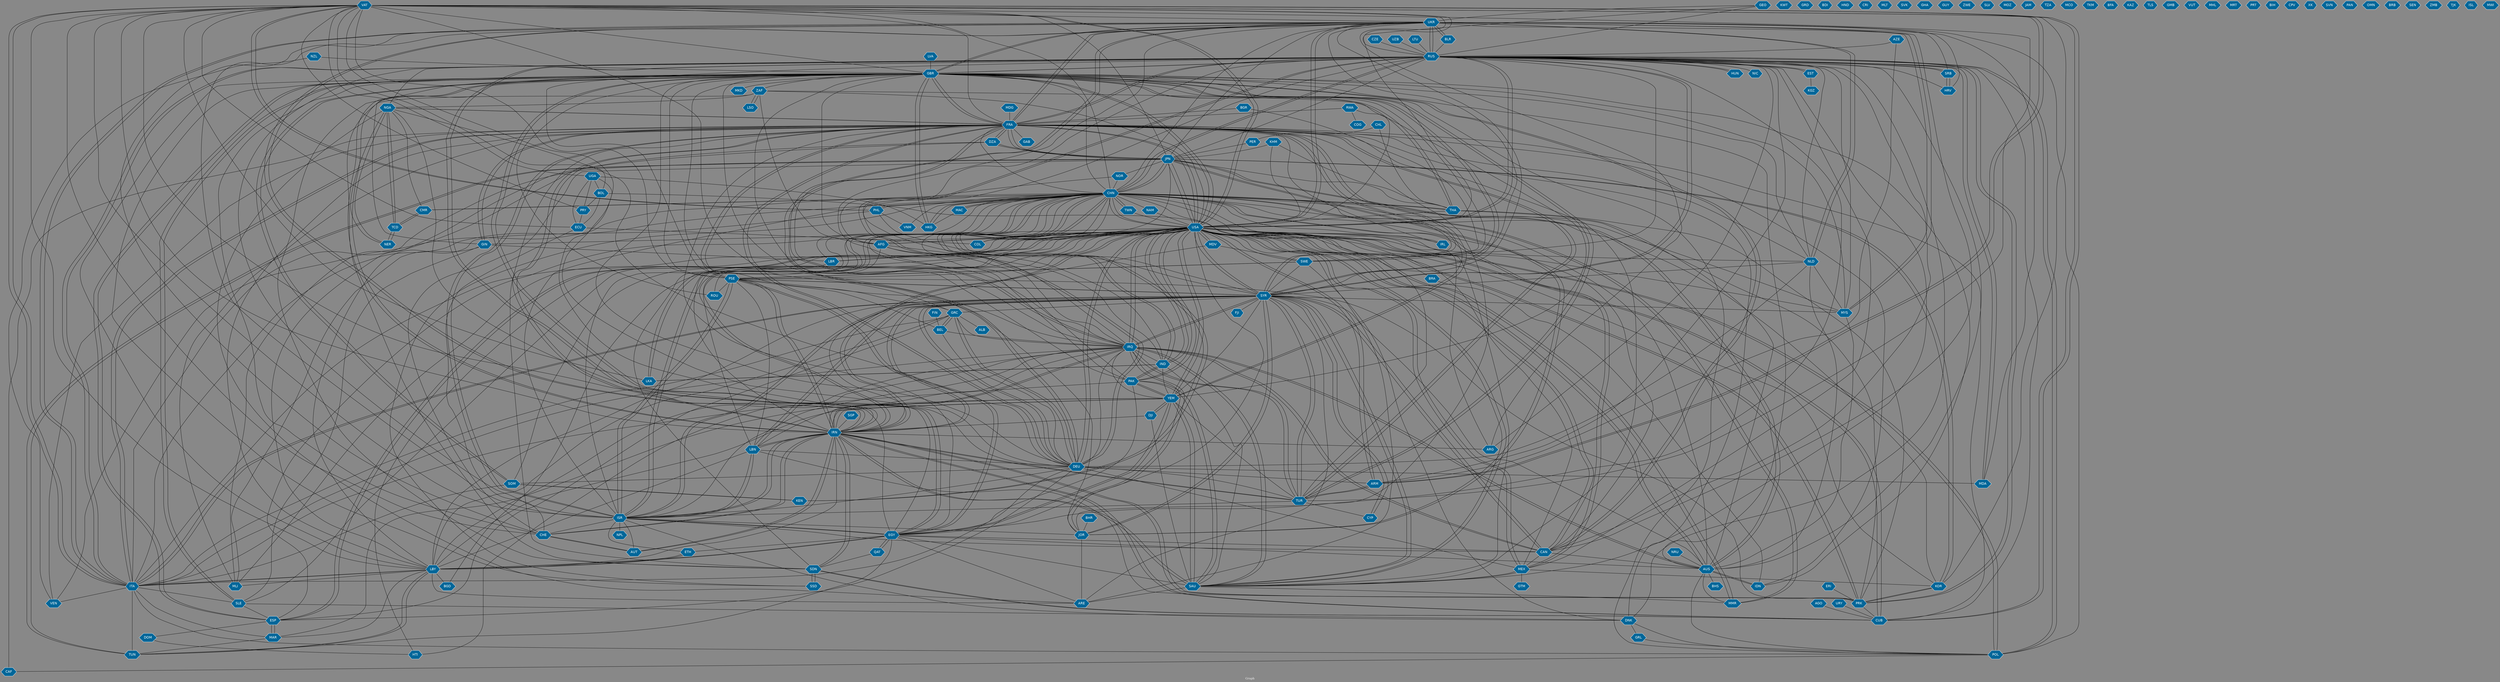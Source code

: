 // Countries together in item graph
graph {
	graph [bgcolor="#888888" fontcolor=white fontsize=12 label="Graph" outputorder=edgesfirst overlap=prism]
	node [color=white fillcolor="#006699" fontcolor=white fontname=Helvetica shape=hexagon style=filled]
	edge [arrowhead=open color=black fontcolor=white fontname=Courier fontsize=12]
		VAT [label=VAT]
		UKR [label=UKR]
		RUS [label=RUS]
		SLE [label=SLE]
		GBR [label=GBR]
		NGA [label=NGA]
		USA [label=USA]
		SYR [label=SYR]
		ITA [label=ITA]
		AUT [label=AUT]
		FRA [label=FRA]
		CZE [label=CZE]
		LBY [label=LBY]
		VEN [label=VEN]
		DEU [label=DEU]
		AFG [label=AFG]
		GIN [label=GIN]
		LBR [label=LBR]
		PSE [label=PSE]
		ISR [label=ISR]
		CUB [label=CUB]
		POL [label=POL]
		NPL [label=NPL]
		SRB [label=SRB]
		HRV [label=HRV]
		CAN [label=CAN]
		EGY [label=EGY]
		BRA [label=BRA]
		IRN [label=IRN]
		CHN [label=CHN]
		TUR [label=TUR]
		SAU [label=SAU]
		IRQ [label=IRQ]
		MYS [label=MYS]
		KWT [label=KWT]
		CHL [label=CHL]
		IDN [label=IDN]
		JPN [label=JPN]
		TUN [label=TUN]
		DNK [label=DNK]
		MEX [label=MEX]
		LKA [label=LKA]
		GEO [label=GEO]
		YEM [label=YEM]
		AUS [label=AUS]
		BHS [label=BHS]
		PRK [label=PRK]
		GRD [label=GRD]
		AGO [label=AGO]
		BDI [label=BDI]
		ARG [label=ARG]
		MAC [label=MAC]
		HKG [label=HKG]
		TCD [label=TCD]
		NER [label=NER]
		PAK [label=PAK]
		CAF [label=CAF]
		THA [label=THA]
		ECU [label=ECU]
		SOM [label=SOM]
		SWE [label=SWE]
		NLD [label=NLD]
		LBN [label=LBN]
		CMR [label=CMR]
		ESP [label=ESP]
		HND [label=HND]
		BGD [label=BGD]
		PER [label=PER]
		BEL [label=BEL]
		KOR [label=KOR]
		JOR [label=JOR]
		CRI [label=CRI]
		MDA [label=MDA]
		HUN [label=HUN]
		NZL [label=NZL]
		SSD [label=SSD]
		SDN [label=SDN]
		DZA [label=DZA]
		IND [label=IND]
		FJI [label=FJI]
		KHM [label=KHM]
		MLT [label=MLT]
		SVK [label=SVK]
		KEN [label=KEN]
		GRC [label=GRC]
		BOL [label=BOL]
		MAR [label=MAR]
		TWN [label=TWN]
		QAT [label=QAT]
		MMR [label=MMR]
		ALB [label=ALB]
		RWA [label=RWA]
		COG [label=COG]
		ARM [label=ARM]
		CHE [label=CHE]
		COL [label=COL]
		GHA [label=GHA]
		URY [label=URY]
		ZAF [label=ZAF]
		GUY [label=GUY]
		HTI [label=HTI]
		PHL [label=PHL]
		IRL [label=IRL]
		ZWE [label=ZWE]
		SLV [label=SLV]
		MOZ [label=MOZ]
		AZE [label=AZE]
		MLI [label=MLI]
		MDV [label=MDV]
		LVA [label=LVA]
		JAM [label=JAM]
		TZA [label=TZA]
		NOR [label=NOR]
		UZB [label=UZB]
		MCO [label=MCO]
		TKM [label=TKM]
		BFA [label=BFA]
		VNM [label=VNM]
		ARE [label=ARE]
		FIN [label=FIN]
		NIC [label=NIC]
		GRL [label=GRL]
		NAM [label=NAM]
		CYP [label=CYP]
		KAZ [label=KAZ]
		ETH [label=ETH]
		MKD [label=MKD]
		TLS [label=TLS]
		GMB [label=GMB]
		BLR [label=BLR]
		VUT [label=VUT]
		MHL [label=MHL]
		UGA [label=UGA]
		MRT [label=MRT]
		DOM [label=DOM]
		LSO [label=LSO]
		PRT [label=PRT]
		BGR [label=BGR]
		BIH [label=BIH]
		CPV [label=CPV]
		XK [label=XK]
		BHR [label=BHR]
		EST [label=EST]
		SVN [label=SVN]
		LTU [label=LTU]
		SGP [label=SGP]
		NRU [label=NRU]
		GTM [label=GTM]
		PAN [label=PAN]
		OMN [label=OMN]
		PRY [label=PRY]
		ERI [label=ERI]
		BRB [label=BRB]
		ROU [label=ROU]
		SEN [label=SEN]
		ZMB [label=ZMB]
		GAB [label=GAB]
		TJK [label=TJK]
		KGZ [label=KGZ]
		ISL [label=ISL]
		DJI [label=DJI]
		MDG [label=MDG]
		MWI [label=MWI]
			TUN -- EGY [weight=1]
			LKA -- IND [weight=1]
			HKG -- GBR [weight=5]
			YEM -- DJI [weight=1]
			USA -- VAT [weight=2]
			GRC -- IRQ [weight=1]
			TCD -- NGA [weight=5]
			FRA -- IRN [weight=1]
			CHN -- IRQ [weight=2]
			AFG -- RUS [weight=1]
			THA -- USA [weight=1]
			CAN -- GBR [weight=1]
			POL -- GBR [weight=1]
			COL -- CHN [weight=1]
			MAR -- ESP [weight=2]
			FRA -- NLD [weight=1]
			CHN -- MEX [weight=1]
			GBR -- GIN [weight=1]
			AUS -- JPN [weight=3]
			IND -- CHN [weight=4]
			PSE -- ROU [weight=1]
			IRN -- LBY [weight=1]
			BOL -- ECU [weight=1]
			FRA -- YEM [weight=3]
			USA -- YEM [weight=1]
			ETH -- LBY [weight=1]
			POL -- CAF [weight=1]
			IRQ -- FRA [weight=6]
			NLD -- MYS [weight=3]
			IRN -- CUB [weight=2]
			USA -- UKR [weight=9]
			IDN -- GBR [weight=1]
			YEM -- FRA [weight=4]
			ROU -- USA [weight=1]
			KOR -- PRK [weight=1]
			KOR -- USA [weight=1]
			RUS -- MDA [weight=1]
			EGY -- PSE [weight=4]
			USA -- BRA [weight=1]
			EGY -- YEM [weight=1]
			IRN -- ARG [weight=1]
			FRA -- LBY [weight=1]
			CHN -- IND [weight=1]
			TUN -- LBY [weight=2]
			KOR -- VAT [weight=1]
			KHM -- USA [weight=2]
			USA -- SYR [weight=5]
			NLD -- UKR [weight=1]
			IRN -- AUT [weight=1]
			RWA -- FRA [weight=1]
			PSE -- EGY [weight=3]
			TUN -- ITA [weight=4]
			IDN -- FRA [weight=1]
			LBN -- SYR [weight=5]
			ZAF -- LSO [weight=1]
			RUS -- SRB [weight=2]
			RUS -- PRK [weight=2]
			TUR -- GBR [weight=1]
			CHN -- FRA [weight=1]
			TUR -- IRQ [weight=3]
			CUB -- VAT [weight=2]
			PRK -- LBN [weight=1]
			MAR -- TUN [weight=1]
			THA -- PRK [weight=1]
			IRL -- FRA [weight=1]
			LKA -- VAT [weight=1]
			GBR -- ESP [weight=4]
			SAU -- IRN [weight=3]
			FRA -- DEU [weight=3]
			LBY -- ITA [weight=2]
			TUR -- ARM [weight=4]
			YEM -- SAU [weight=23]
			IRN -- VAT [weight=1]
			YEM -- TUR [weight=1]
			IRN -- RUS [weight=3]
			USA -- ZAF [weight=1]
			ECU -- COL [weight=1]
			THA -- AUS [weight=1]
			CAN -- AUS [weight=2]
			SDN -- GBR [weight=1]
			GBR -- SWE [weight=3]
			SWE -- USA [weight=1]
			TUN -- JPN [weight=4]
			ITA -- POL [weight=1]
			NLD -- AUS [weight=1]
			FRA -- SYR [weight=4]
			MEX -- USA [weight=3]
			VAT -- CHN [weight=1]
			SOM -- USA [weight=1]
			USA -- FRA [weight=6]
			FRA -- RUS [weight=5]
			SYR -- DEU [weight=2]
			USA -- ESP [weight=3]
			HTI -- IRQ [weight=1]
			SYR -- PSE [weight=1]
			POL -- RUS [weight=5]
			ISR -- AUT [weight=1]
			AUS -- BHS [weight=1]
			GBR -- USA [weight=6]
			GBR -- ZAF [weight=2]
			GIN -- LBR [weight=1]
			ZAF -- AFG [weight=1]
			LBR -- CHN [weight=1]
			UKR -- HRV [weight=1]
			USA -- ISR [weight=7]
			SYR -- USA [weight=10]
			SYR -- IRQ [weight=14]
			ISR -- JOR [weight=1]
			CUB -- FRA [weight=1]
			IRN -- PRK [weight=2]
			RUS -- FRA [weight=5]
			ITA -- LBY [weight=6]
			ISR -- SYR [weight=7]
			AFG -- CHN [weight=1]
			IRQ -- AUS [weight=2]
			IRQ -- USA [weight=9]
			SYR -- ISR [weight=4]
			QAT -- EGY [weight=1]
			USA -- POL [weight=2]
			BGR -- SWE [weight=1]
			FRA -- IRQ [weight=3]
			TCD -- NER [weight=5]
			USA -- IND [weight=1]
			CHN -- IRN [weight=1]
			RUS -- NIC [weight=1]
			DEU -- SOM [weight=1]
			VAT -- PSE [weight=1]
			JPN -- UKR [weight=1]
			CAN -- MEX [weight=2]
			PSE -- BEL [weight=1]
			ISR -- NOR [weight=1]
			PRK -- CUB [weight=1]
			FRA -- NGA [weight=1]
			TUR -- IRN [weight=1]
			TUR -- CYP [weight=1]
			SYR -- ITA [weight=1]
			PSE -- IRN [weight=2]
			VAT -- PRY [weight=1]
			PRK -- RUS [weight=4]
			LBY -- LBN [weight=1]
			MEX -- KOR [weight=2]
			TUR -- SYR [weight=22]
			EGY -- FRA [weight=1]
			SYR -- CYP [weight=1]
			DEU -- MEX [weight=1]
			CAN -- USA [weight=3]
			JPN -- TUN [weight=4]
			TUR -- ISR [weight=1]
			CHN -- TUR [weight=1]
			ISR -- FRA [weight=1]
			CHN -- THA [weight=1]
			VAT -- CHE [weight=1]
			RUS -- CAN [weight=1]
			IND -- PAK [weight=2]
			SWE -- PSE [weight=1]
			MEX -- SAU [weight=1]
			ISR -- IRN [weight=6]
			SYR -- LBN [weight=4]
			HRV -- SRB [weight=1]
			SYR -- CAN [weight=1]
			CAN -- SYR [weight=2]
			RUS -- IRN [weight=3]
			ISR -- UKR [weight=2]
			ITA -- UKR [weight=1]
			JPN -- ITA [weight=2]
			SAU -- ARE [weight=1]
			EGY -- CAN [weight=2]
			CHN -- ESP [weight=1]
			GBR -- VAT [weight=1]
			PAK -- IND [weight=1]
			DEU -- ESP [weight=1]
			SYR -- IRN [weight=3]
			ISR -- LBN [weight=3]
			JPN -- COL [weight=1]
			CHL -- PER [weight=1]
			GBR -- MKD [weight=1]
			EGY -- QAT [weight=1]
			JPN -- THA [weight=1]
			AUS -- USA [weight=2]
			DEU -- ARM [weight=2]
			LBY -- ETH [weight=2]
			SOM -- KEN [weight=2]
			CYP -- SYR [weight=1]
			CHN -- ARG [weight=1]
			EGY -- ISR [weight=3]
			RUS -- IND [weight=1]
			SDN -- FRA [weight=1]
			GBR -- HKG [weight=3]
			NGA -- FRA [weight=1]
			PHL -- VNM [weight=2]
			GBR -- LBY [weight=1]
			SSD -- CHN [weight=1]
			JPN -- FRA [weight=3]
			USA -- HTI [weight=1]
			USA -- IRQ [weight=14]
			GBR -- SOM [weight=1]
			GBR -- SLE [weight=4]
			CHN -- JPN [weight=2]
			GIN -- SLE [weight=5]
			IRQ -- SAU [weight=1]
			IRQ -- SYR [weight=9]
			PSE -- ISR [weight=54]
			DEU -- VAT [weight=1]
			CHN -- IRL [weight=2]
			ISR -- USA [weight=6]
			DEU -- GRC [weight=1]
			GBR -- RUS [weight=4]
			KEN -- SOM [weight=1]
			ARM -- VAT [weight=1]
			MYS -- UKR [weight=4]
			EST -- KGZ [weight=1]
			JPN -- AUS [weight=1]
			BOL -- MEX [weight=1]
			AUS -- IDN [weight=3]
			MAC -- HKG [weight=1]
			POL -- USA [weight=2]
			GBR -- SYR [weight=5]
			PSE -- FRA [weight=1]
			ISR -- PSE [weight=66]
			SAU -- IRQ [weight=1]
			MYS -- AUS [weight=1]
			CHN -- KEN [weight=1]
			CHN -- LKA [weight=1]
			AFG -- IRN [weight=1]
			NLD -- RUS [weight=1]
			LBY -- MAR [weight=1]
			SRB -- RUS [weight=3]
			VAT -- JPN [weight=1]
			ISR -- IRQ [weight=1]
			IND -- LKA [weight=1]
			SYR -- JOR [weight=1]
			CHN -- MMR [weight=2]
			DEU -- IRQ [weight=2]
			MDA -- UKR [weight=1]
			NLD -- GBR [weight=1]
			USA -- JPN [weight=4]
			USA -- MEX [weight=6]
			PHL -- SYR [weight=1]
			PHL -- CHN [weight=2]
			PRK -- KOR [weight=2]
			CAN -- IRQ [weight=4]
			NLD -- SYR [weight=1]
			GRC -- ALB [weight=1]
			IRN -- TUR [weight=1]
			VAT -- PHL [weight=1]
			IRN -- SAU [weight=4]
			GRC -- GBR [weight=1]
			LBY -- EGY [weight=9]
			RUS -- NGA [weight=1]
			DEU -- NGA [weight=1]
			SAU -- IND [weight=2]
			USA -- GIN [weight=1]
			NGA -- TCD [weight=2]
			USA -- DEU [weight=2]
			NGA -- EGY [weight=1]
			ISR -- RUS [weight=1]
			SWE -- DNK [weight=1]
			AZE -- RUS [weight=1]
			EGY -- ARE [weight=1]
			USA -- CAN [weight=1]
			SSD -- SDN [weight=5]
			AUS -- POL [weight=1]
			JPN -- DZA [weight=1]
			DEU -- SYR [weight=1]
			NER -- NGA [weight=1]
			IRQ -- TUR [weight=1]
			SOM -- ITA [weight=1]
			MDG -- FRA [weight=1]
			UKR -- CHN [weight=1]
			JPN -- KOR [weight=6]
			VAT -- LBY [weight=1]
			AUS -- SYR [weight=1]
			FRA -- TUR [weight=1]
			USA -- IRL [weight=2]
			JPN -- NOR [weight=1]
			IRQ -- YEM [weight=1]
			IRQ -- VAT [weight=1]
			KHM -- JPN [weight=2]
			LBY -- YEM [weight=1]
			SAU -- PAK [weight=2]
			DNK -- POL [weight=1]
			SDN -- IRN [weight=1]
			DEU -- MDA [weight=1]
			IRQ -- ITA [weight=1]
			CHE -- UKR [weight=2]
			USA -- CUB [weight=11]
			CUB -- USA [weight=7]
			GRC -- DEU [weight=3]
			USA -- CHN [weight=6]
			SDN -- CUB [weight=1]
			CHN -- VNM [weight=1]
			ITA -- SLE [weight=1]
			AUS -- MMR [weight=1]
			EGY -- VAT [weight=1]
			QAT -- SDN [weight=1]
			FRA -- UKR [weight=2]
			KEN -- CHN [weight=1]
			FRA -- GIN [weight=1]
			ITA -- CHN [weight=1]
			CHN -- HKG [weight=3]
			ITA -- VEN [weight=1]
			IRQ -- GBR [weight=3]
			SYR -- TUR [weight=16]
			CHN -- MAC [weight=1]
			PER -- JPN [weight=1]
			PSE -- LBN [weight=1]
			ERI -- PRK [weight=1]
			LBY -- SYR [weight=1]
			SAU -- YEM [weight=23]
			PAK -- EGY [weight=1]
			CMR -- TCD [weight=1]
			CHN -- CMR [weight=1]
			VAT -- USA [weight=1]
			USA -- COL [weight=1]
			LBY -- MLI [weight=1]
			LBY -- DZA [weight=1]
			ARM -- TUR [weight=1]
			VAT -- ARM [weight=1]
			VEN -- CHN [weight=1]
			SLE -- GBR [weight=3]
			ISR -- CHE [weight=1]
			DEU -- GBR [weight=1]
			AUT -- CHE [weight=1]
			AUS -- IRQ [weight=5]
			IRN -- UKR [weight=1]
			USA -- IRN [weight=11]
			BEL -- GRC [weight=1]
			RUS -- DEU [weight=5]
			CHE -- AUT [weight=1]
			LBR -- USA [weight=1]
			FRA -- JOR [weight=1]
			GRC -- BEL [weight=1]
			FRA -- VEN [weight=1]
			JOR -- SYR [weight=4]
			RUS -- VAT [weight=1]
			DOM -- HTI [weight=1]
			EST -- RUS [weight=1]
			AGO -- CUB [weight=1]
			PSE -- JOR [weight=1]
			NOR -- CHN [weight=1]
			CUB -- IRN [weight=1]
			UGA -- DEU [weight=1]
			LTU -- RUS [weight=2]
			PRK -- USA [weight=5]
			SAU -- SYR [weight=1]
			PAK -- YEM [weight=3]
			GBR -- EGY [weight=1]
			ARE -- USA [weight=1]
			ARE -- NGA [weight=1]
			CAN -- CHN [weight=1]
			ISR -- CHN [weight=1]
			ITA -- FRA [weight=2]
			AUS -- EGY [weight=2]
			USA -- AFG [weight=4]
			BOL -- PRY [weight=1]
			CHN -- NAM [weight=1]
			ARM -- RUS [weight=2]
			EGY -- ETH [weight=1]
			IRN -- FRA [weight=1]
			GBR -- CAN [weight=1]
			IND -- USA [weight=2]
			IRN -- SDN [weight=1]
			YEM -- SYR [weight=2]
			CHN -- TWN [weight=1]
			ISR -- VAT [weight=1]
			YEM -- IRN [weight=8]
			CMR -- CHN [weight=1]
			YEM -- EGY [weight=1]
			DZA -- FRA [weight=3]
			GBR -- PAK [weight=1]
			RUS -- POL [weight=3]
			TCD -- CMR [weight=1]
			CHE -- JPN [weight=3]
			SLE -- ESP [weight=1]
			SDN -- CHN [weight=1]
			SYR -- RUS [weight=3]
			UGA -- PRY [weight=1]
			VAT -- UKR [weight=1]
			DEU -- BEL [weight=1]
			VAT -- FRA [weight=2]
			SGP -- IRN [weight=1]
			FIN -- BEL [weight=1]
			LBY -- IRQ [weight=1]
			IRN -- YEM [weight=11]
			RUS -- DNK [weight=1]
			CHL -- THA [weight=1]
			USA -- PRK [weight=2]
			FRA -- USA [weight=5]
			LBY -- ARE [weight=1]
			FRA -- GBR [weight=1]
			KOR -- JPN [weight=1]
			IRN -- IRQ [weight=6]
			ESP -- GRC [weight=1]
			SWE -- SYR [weight=2]
			GBR -- CHE [weight=1]
			MEX -- RUS [weight=1]
			LKA -- CHN [weight=3]
			SAU -- DJI [weight=1]
			UKR -- DEU [weight=5]
			IRQ -- UKR [weight=1]
			PAK -- ITA [weight=1]
			SWE -- RUS [weight=5]
			TWN -- USA [weight=1]
			IRN -- CHN [weight=2]
			KHM -- THA [weight=1]
			SRB -- HRV [weight=2]
			CHE -- IRN [weight=1]
			UKR -- GBR [weight=1]
			MDV -- SWE [weight=1]
			UKR -- SRB [weight=1]
			VAT -- ITA [weight=3]
			THA -- CHN [weight=1]
			IRQ -- JOR [weight=2]
			LSO -- ZAF [weight=1]
			CHN -- PHL [weight=1]
			ESP -- DOM [weight=1]
			ETH -- ISR [weight=1]
			SYR -- FRA [weight=3]
			RUS -- UKR [weight=122]
			ITA -- USA [weight=1]
			NZL -- VEN [weight=1]
			SSD -- GBR [weight=1]
			IRN -- USA [weight=10]
			FRA -- PSE [weight=1]
			USA -- PSE [weight=2]
			JOR -- JPN [weight=1]
			IRN -- GBR [weight=1]
			SAU -- MMR [weight=1]
			RUS -- AUS [weight=1]
			ESP -- USA [weight=1]
			ZAF -- NGA [weight=1]
			CHN -- KOR [weight=2]
			DJI -- YEM [weight=1]
			USA -- PAK [weight=2]
			UGA -- HKG [weight=1]
			GEO -- RUS [weight=2]
			IRN -- SYR [weight=1]
			UGA -- BOL [weight=1]
			USA -- AUS [weight=1]
			ISR -- DNK [weight=1]
			DEU -- UKR [weight=6]
			BGR -- FRA [weight=1]
			UKR -- RUS [weight=120]
			ECU -- CHE [weight=1]
			USA -- EGY [weight=1]
			IRN -- MDV [weight=1]
			MEX -- CHN [weight=2]
			BHR -- JOR [weight=1]
			CAN -- UKR [weight=1]
			PSE -- SYR [weight=1]
			SWE -- UKR [weight=1]
			UKR -- ITA [weight=1]
			HUN -- RUS [weight=1]
			USA -- SAU [weight=3]
			SYR -- MYS [weight=1]
			LBN -- DEU [weight=1]
			DEU -- TUR [weight=1]
			FRA -- CAF [weight=3]
			USA -- LBN [weight=1]
			RUS -- USA [weight=14]
			PRK -- PSE [weight=1]
			FRA -- ITA [weight=3]
			DNK -- FRA [weight=2]
			SYR -- CHN [weight=2]
			FRA -- ISR [weight=3]
			ISR -- EGY [weight=2]
			AUS -- CHN [weight=1]
			SYR -- GBR [weight=7]
			IDN -- AUS [weight=6]
			CHN -- PAK [weight=1]
			RUS -- CHN [weight=13]
			ISR -- CAN [weight=1]
			GIN -- FRA [weight=1]
			NER -- TCD [weight=1]
			MMR -- CHN [weight=1]
			GRL -- POL [weight=1]
			UKR -- FRA [weight=2]
			GBR -- IRN [weight=4]
			SAU -- EGY [weight=2]
			VAT -- ARG [weight=1]
			SYR -- GRC [weight=1]
			PHL -- VAT [weight=3]
			DNK -- GRL [weight=1]
			PRK -- CHN [weight=1]
			SAU -- RUS [weight=1]
			FRA -- GAB [weight=1]
			SAU -- CHN [weight=1]
			LBY -- TUN [weight=2]
			MYS -- USA [weight=1]
			MYS -- RUS [weight=1]
			UGA -- ECU [weight=1]
			VAT -- TUR [weight=3]
			IRQ -- LBN [weight=2]
			UKR -- NLD [weight=1]
			AFG -- USA [weight=7]
			ARG -- RUS [weight=1]
			UKR -- IRN [weight=1]
			MAR -- ITA [weight=1]
			URY -- CUB [weight=1]
			IRN -- ISR [weight=3]
			MYS -- CHN [weight=1]
			NGA -- NER [weight=4]
			SDN -- SSD [weight=9]
			JPN -- CHN [weight=3]
			MDA -- RUS [weight=1]
			BGD -- USA [weight=1]
			AUT -- IRN [weight=1]
			IRQ -- CAN [weight=3]
			UZB -- RUS [weight=1]
			GBR -- THA [weight=1]
			YEM -- PAK [weight=1]
			PSE -- GBR [weight=2]
			RWA -- USA [weight=1]
			BLR -- UKR [weight=1]
			RUS -- CUB [weight=1]
			UKR -- MYS [weight=2]
			JOR -- ARE [weight=2]
			ZAF -- YEM [weight=2]
			PSE -- SWE [weight=1]
			ARM -- USA [weight=1]
			TWN -- CHN [weight=4]
			JOR -- IRQ [weight=3]
			THA -- GBR [weight=1]
			FRA -- MLI [weight=3]
			JPN -- USA [weight=2]
			MAC -- CHN [weight=2]
			IRQ -- IRN [weight=8]
			CHN -- USA [weight=9]
			SYR -- FJI [weight=1]
			GIN -- MLI [weight=1]
			GBR -- CHN [weight=4]
			LBY -- BGD [weight=1]
			RUS -- SYR [weight=1]
			BLR -- RUS [weight=1]
			DEU -- ITA [weight=1]
			DZA -- JPN [weight=1]
			VAT -- ECU [weight=1]
			ITA -- VAT [weight=2]
			PRY -- ECU [weight=1]
			AFG -- IRQ [weight=1]
			FRA -- SAU [weight=1]
			EGY -- GBR [weight=2]
			SAU -- MEX [weight=2]
			UKR -- USA [weight=10]
			POL -- UKR [weight=1]
			USA -- RUS [weight=14]
			HKG -- CHN [weight=2]
			IRQ -- IND [weight=1]
			GEO -- USA [weight=1]
			RUS -- HUN [weight=1]
			RUS -- HRV [weight=1]
			SYR -- SAU [weight=1]
			USA -- NLD [weight=1]
			NAM -- USA [weight=1]
			AUS -- GBR [weight=1]
			DZA -- MLI [weight=1]
			CMR -- NGA [weight=2]
			GRC -- RUS [weight=1]
			DEU -- FRA [weight=2]
			PAK -- SAU [weight=3]
			ITA -- RUS [weight=1]
			VAT -- BOL [weight=1]
			PAK -- USA [weight=2]
			LBN -- IRN [weight=1]
			ITA -- SYR [weight=1]
			GBR -- FRA [weight=1]
			GBR -- AFG [weight=2]
			FRA -- DZA [weight=4]
			MEX -- GTM [weight=1]
			DEU -- RUS [weight=5]
			NZL -- GBR [weight=1]
			SYR -- UKR [weight=1]
			NRU -- AUS [weight=1]
			ROU -- GBR [weight=1]
			SOM -- GBR [weight=1]
			LVA -- GBR [weight=1]
			AFG -- IND [weight=1]
			MMR -- USA [weight=1]
			LBR -- SLE [weight=1]
			IRN -- PSE [weight=1]
			GEO -- UKR [weight=1]
			MDV -- USA [weight=2]
			ESP -- GBR [weight=1]
			USA -- LBR [weight=1]
			CUB -- SDN [weight=1]
			ISR -- NPL [weight=2]
			VAT -- CUB [weight=2]
			EGY -- LBY [weight=6]
			SDN -- ZAF [weight=2]
			YEM -- IND [weight=1]
			DEU -- ISR [weight=1]
			RUS -- EST [weight=2]
			PHL -- LBY [weight=2]
			PRK -- IRN [weight=1]
			FRA -- JPN [weight=1]
			GRC -- ITA [weight=1]
			USA -- MLI [weight=1]
			UKR -- BLR [weight=1]
			AZE -- ARM [weight=2]
			EGY -- RUS [weight=2]
			DJI -- IRN [weight=1]
			LBN -- ISR [weight=3]
			LBY -- GRC [weight=1]
			GBR -- TUR [weight=2]
			VAT -- UGA [weight=1]
			BRA -- IDN [weight=1]
			TUR -- FRA [weight=1]
			MAR -- YEM [weight=1]
			NLD -- DEU [weight=1]
			GBR -- UKR [weight=1]
			BEL -- IRQ [weight=1]
			GBR -- MYS [weight=1]
			RWA -- COG [weight=1]
			YEM -- USA [weight=1]
			USA -- ARM [weight=2]
			CHN -- RUS [weight=9]
			CZE -- RUS [weight=1]
			JPN -- RUS [weight=1]
			DEU -- USA [weight=5]
			SLE -- DNK [weight=1]
			RUS -- GBR [weight=2]
			USA -- MMR [weight=1]
			ESP -- MAR [weight=2]
			USA -- MDV [weight=2]
			IRN -- CHE [weight=1]
			USA -- GBR [weight=4]
			AFG -- PAK [weight=1]
			RUS -- ITA [weight=1]
			ARE -- SYR [weight=1]
			IRN -- LBN [weight=1]
			JPN -- JOR [weight=1]
			SAU -- USA [weight=3]
}